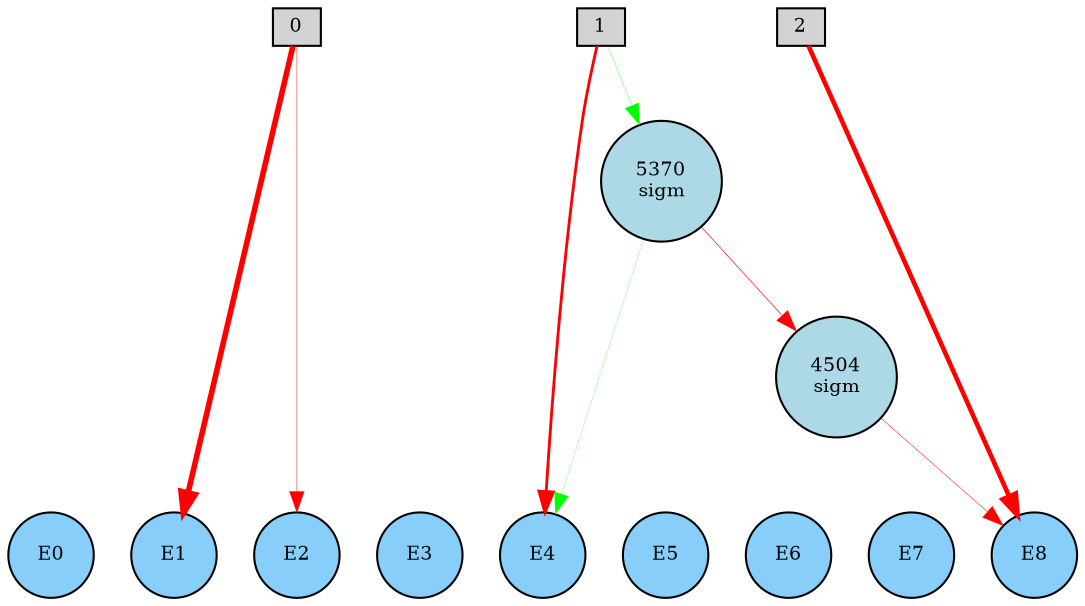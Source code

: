 digraph {
	node [fontsize=9 height=0.2 shape=circle width=0.2]
	subgraph inputs {
		node [shape=box style=filled]
		rank=source
		0 [fillcolor=lightgray]
		1 [fillcolor=lightgray]
		0 -> 1 [style=invis]
		2 [fillcolor=lightgray]
		1 -> 2 [style=invis]
	}
	subgraph outputs {
		node [style=filled]
		rank=sink
		E0 [fillcolor=lightskyblue fontsize=9 height=0.2 shape=circle width=0.2]
		E1 [fillcolor=lightskyblue fontsize=9 height=0.2 shape=circle width=0.2]
		E0 -> E1 [style=invis]
		E2 [fillcolor=lightskyblue fontsize=9 height=0.2 shape=circle width=0.2]
		E1 -> E2 [style=invis]
		E3 [fillcolor=lightskyblue fontsize=9 height=0.2 shape=circle width=0.2]
		E2 -> E3 [style=invis]
		E4 [fillcolor=lightskyblue fontsize=9 height=0.2 shape=circle width=0.2]
		E3 -> E4 [style=invis]
		E5 [fillcolor=lightskyblue fontsize=9 height=0.2 shape=circle width=0.2]
		E4 -> E5 [style=invis]
		E6 [fillcolor=lightskyblue fontsize=9 height=0.2 shape=circle width=0.2]
		E5 -> E6 [style=invis]
		E7 [fillcolor=lightskyblue fontsize=9 height=0.2 shape=circle width=0.2]
		E6 -> E7 [style=invis]
		E8 [fillcolor=lightskyblue fontsize=9 height=0.2 shape=circle width=0.2]
		E7 -> E8 [style=invis]
	}
	5370 [label="5370
sigm" fillcolor=lightblue style=filled]
	4504 [label="4504
sigm" fillcolor=lightblue style=filled]
	1 -> E4 [color=red penwidth=1.3704201654059047 style=solid]
	0 -> E1 [color=red penwidth=2.687456300001982 style=solid]
	2 -> E8 [color=red penwidth=2.219625586457055 style=solid]
	4504 -> E8 [color=red penwidth=0.2380633420137705 style=solid]
	0 -> E2 [color=red penwidth=0.20901525127575832 style=solid]
	1 -> 5370 [color=green penwidth=0.15492680137125628 style=solid]
	5370 -> 4504 [color=red penwidth=0.31157740686281765 style=solid]
	5370 -> E4 [color=green penwidth=0.11387438393306083 style=solid]
}
